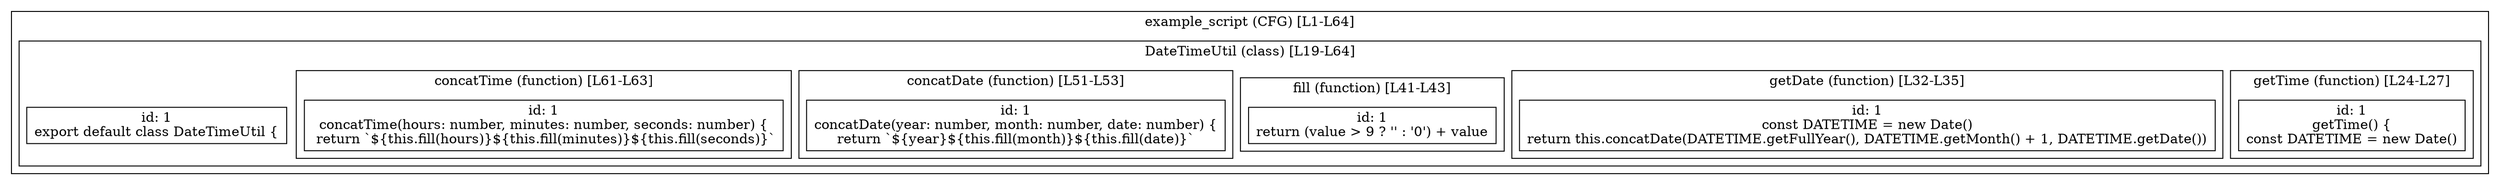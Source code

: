 digraph "90.ts" {
  subgraph "cluster_1" {
    label="example_script (CFG) [L1-L64]";
  subgraph "cluster_2" {
    label="DateTimeUtil (class) [L19-L64]";
    node_2_1 [label="id: 1\nexport default class DateTimeUtil {", shape=box];
  subgraph "cluster_3" {
    label="getTime (function) [L24-L27]";
    node_3_1 [label="id: 1\ngetTime() {
const DATETIME = new Date()", shape=box];
  }
  subgraph "cluster_4" {
    label="getDate (function) [L32-L35]";
    node_4_1 [label="id: 1\nconst DATETIME = new Date()
return this.concatDate(DATETIME.getFullYear(), DATETIME.getMonth() + 1, DATETIME.getDate())", shape=box];
  }
  subgraph "cluster_5" {
    label="fill (function) [L41-L43]";
    node_5_1 [label="id: 1\nreturn (value > 9 ? '' : '0') + value", shape=box];
  }
  subgraph "cluster_6" {
    label="concatDate (function) [L51-L53]";
    node_6_1 [label="id: 1\nconcatDate(year: number, month: number, date: number) {
return `${year}${this.fill(month)}${this.fill(date)}`", shape=box];
  }
  subgraph "cluster_7" {
    label="concatTime (function) [L61-L63]";
    node_7_1 [label="id: 1\nconcatTime(hours: number, minutes: number, seconds: number) {
 return `${this.fill(hours)}${this.fill(minutes)}${this.fill(seconds)}`", shape=box];
  }
  }
  }
}